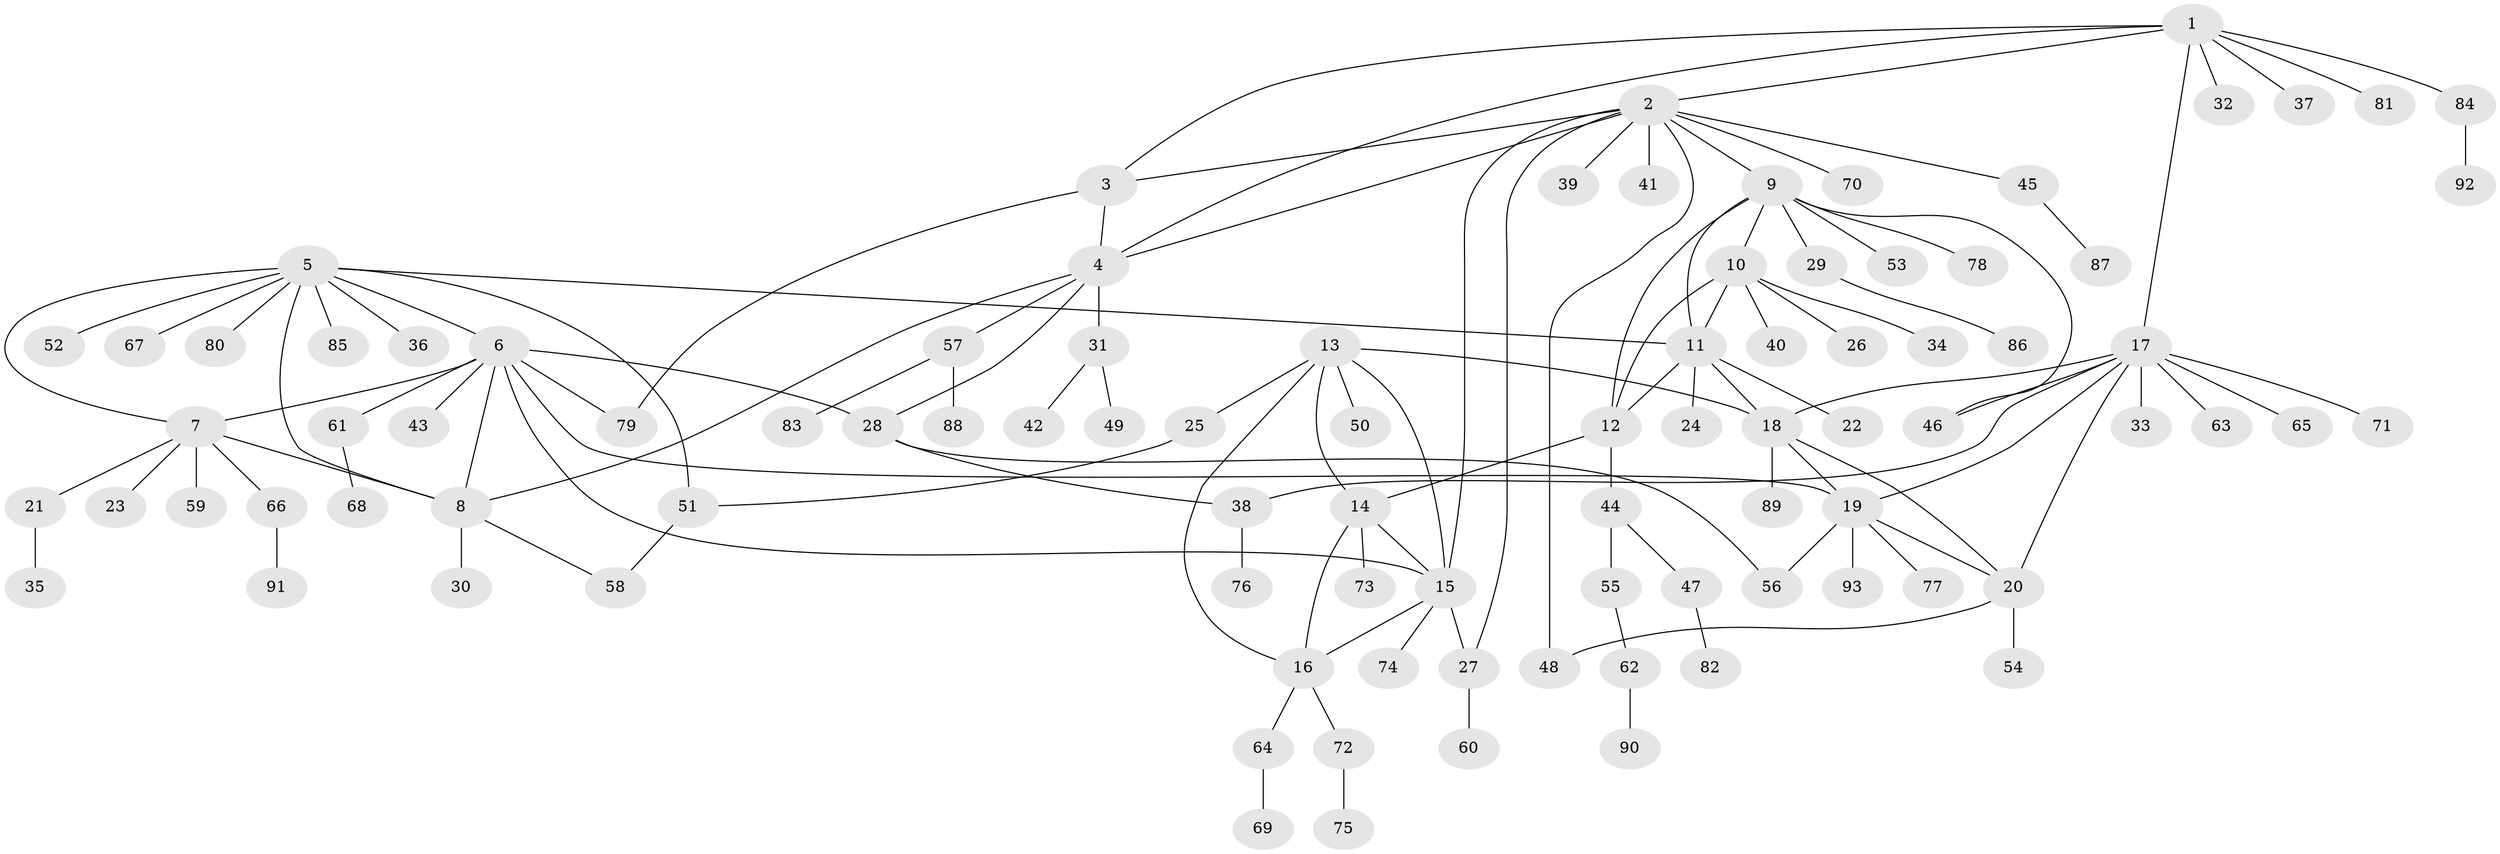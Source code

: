 // Generated by graph-tools (version 1.1) at 2025/50/03/09/25 03:50:42]
// undirected, 93 vertices, 122 edges
graph export_dot {
graph [start="1"]
  node [color=gray90,style=filled];
  1;
  2;
  3;
  4;
  5;
  6;
  7;
  8;
  9;
  10;
  11;
  12;
  13;
  14;
  15;
  16;
  17;
  18;
  19;
  20;
  21;
  22;
  23;
  24;
  25;
  26;
  27;
  28;
  29;
  30;
  31;
  32;
  33;
  34;
  35;
  36;
  37;
  38;
  39;
  40;
  41;
  42;
  43;
  44;
  45;
  46;
  47;
  48;
  49;
  50;
  51;
  52;
  53;
  54;
  55;
  56;
  57;
  58;
  59;
  60;
  61;
  62;
  63;
  64;
  65;
  66;
  67;
  68;
  69;
  70;
  71;
  72;
  73;
  74;
  75;
  76;
  77;
  78;
  79;
  80;
  81;
  82;
  83;
  84;
  85;
  86;
  87;
  88;
  89;
  90;
  91;
  92;
  93;
  1 -- 2;
  1 -- 3;
  1 -- 4;
  1 -- 17;
  1 -- 32;
  1 -- 37;
  1 -- 81;
  1 -- 84;
  2 -- 3;
  2 -- 4;
  2 -- 9;
  2 -- 15;
  2 -- 27;
  2 -- 39;
  2 -- 41;
  2 -- 45;
  2 -- 48;
  2 -- 70;
  3 -- 4;
  3 -- 79;
  4 -- 8;
  4 -- 28;
  4 -- 31;
  4 -- 57;
  5 -- 6;
  5 -- 7;
  5 -- 8;
  5 -- 11;
  5 -- 36;
  5 -- 51;
  5 -- 52;
  5 -- 67;
  5 -- 80;
  5 -- 85;
  6 -- 7;
  6 -- 8;
  6 -- 15;
  6 -- 19;
  6 -- 28;
  6 -- 43;
  6 -- 61;
  6 -- 79;
  7 -- 8;
  7 -- 21;
  7 -- 23;
  7 -- 59;
  7 -- 66;
  8 -- 30;
  8 -- 58;
  9 -- 10;
  9 -- 11;
  9 -- 12;
  9 -- 29;
  9 -- 46;
  9 -- 53;
  9 -- 78;
  10 -- 11;
  10 -- 12;
  10 -- 26;
  10 -- 34;
  10 -- 40;
  11 -- 12;
  11 -- 18;
  11 -- 22;
  11 -- 24;
  12 -- 14;
  12 -- 44;
  13 -- 14;
  13 -- 15;
  13 -- 16;
  13 -- 18;
  13 -- 25;
  13 -- 50;
  14 -- 15;
  14 -- 16;
  14 -- 73;
  15 -- 16;
  15 -- 27;
  15 -- 74;
  16 -- 64;
  16 -- 72;
  17 -- 18;
  17 -- 19;
  17 -- 20;
  17 -- 33;
  17 -- 38;
  17 -- 46;
  17 -- 63;
  17 -- 65;
  17 -- 71;
  18 -- 19;
  18 -- 20;
  18 -- 89;
  19 -- 20;
  19 -- 56;
  19 -- 77;
  19 -- 93;
  20 -- 48;
  20 -- 54;
  21 -- 35;
  25 -- 51;
  27 -- 60;
  28 -- 38;
  28 -- 56;
  29 -- 86;
  31 -- 42;
  31 -- 49;
  38 -- 76;
  44 -- 47;
  44 -- 55;
  45 -- 87;
  47 -- 82;
  51 -- 58;
  55 -- 62;
  57 -- 83;
  57 -- 88;
  61 -- 68;
  62 -- 90;
  64 -- 69;
  66 -- 91;
  72 -- 75;
  84 -- 92;
}
